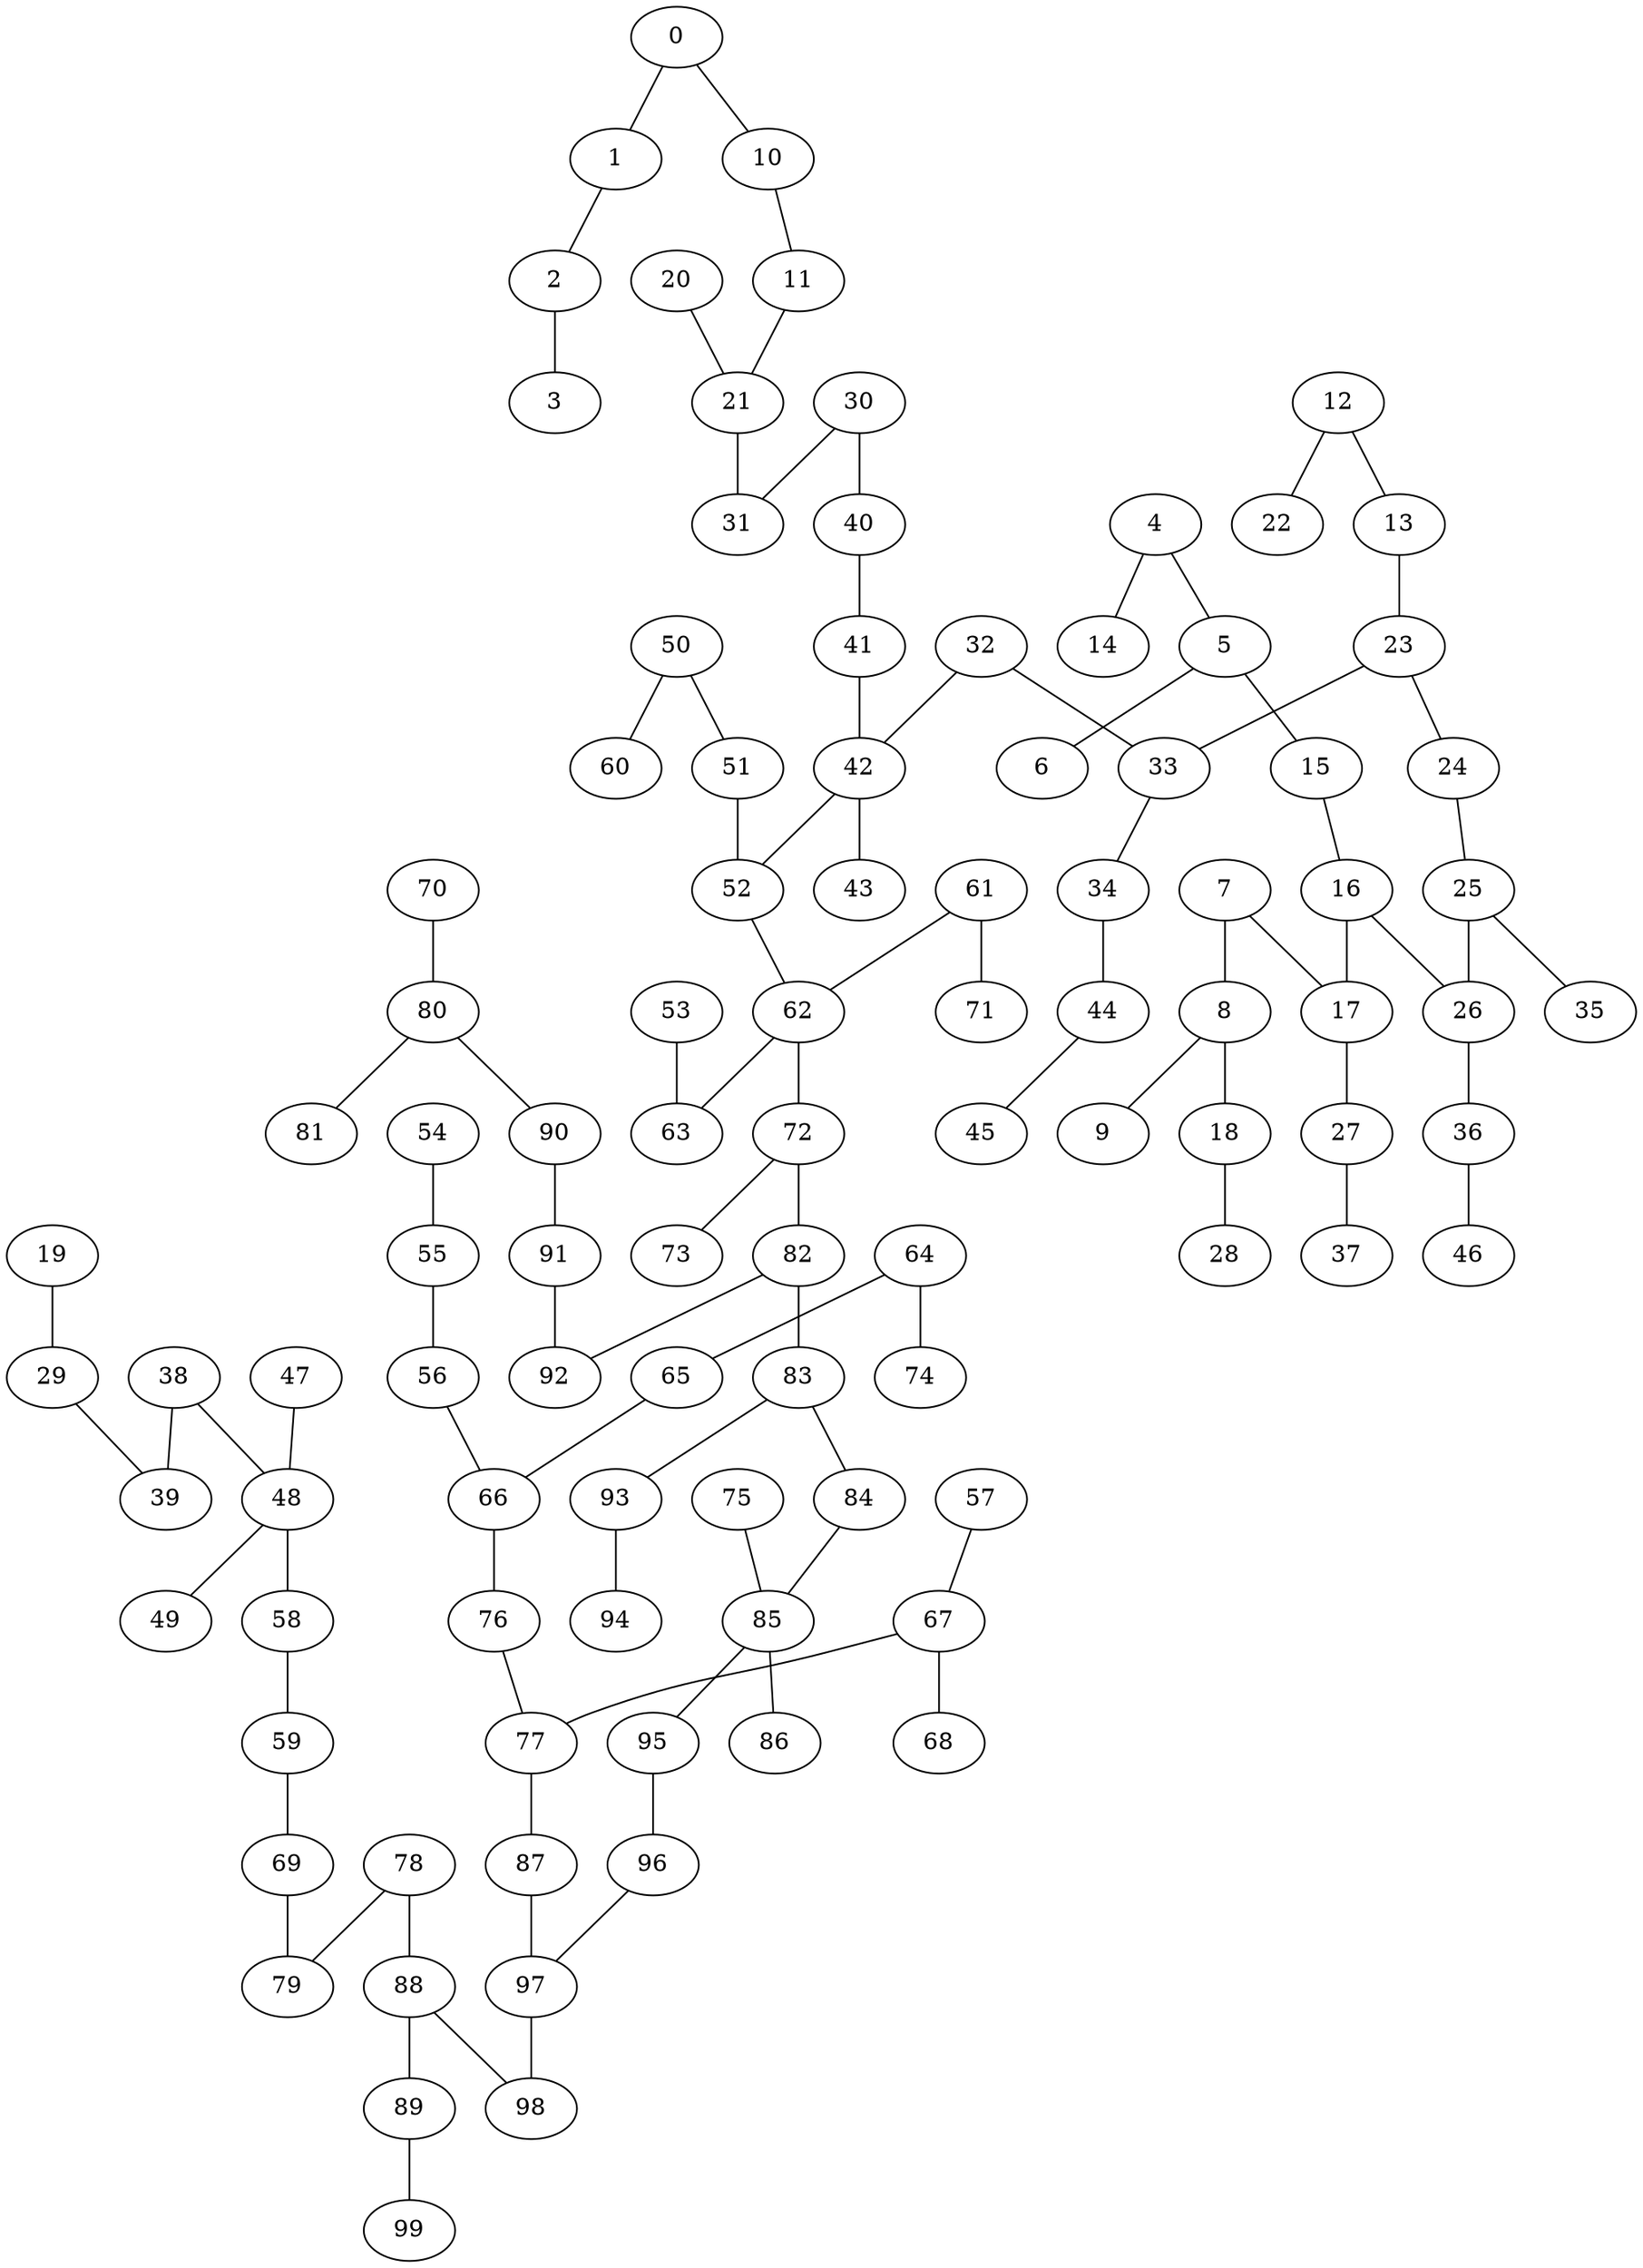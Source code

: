 graph { 
	0--1
	75--85
	27--37
	33--34
	13--23
	19--29
	80--81
	24--25
	23--33
	47--48
	10--11
	18--28
	61--62
	95--96
	70--80
	93--94
	30--40
	85--95
	1--2
	12--22
	87--97
	41--42
	4--14
	62--72
	40--41
	85--86
	20--21
	15--16
	11--21
	32--33
	67--77
	26--36
	83--93
	55--56
	38--39
	65--66
	89--99
	80--90
	21--31
	16--17
	91--92
	25--26
	32--42
	84--85
	5--6
	38--48
	7--8
	44--45
	66--76
	97--98
	16--26
	76--77
	54--55
	62--63
	23--24
	5--15
	83--84
	56--66
	12--13
	77--87
	96--97
	2--3
	53--63
	57--67
	4--5
	82--92
	34--44
	88--98
	51--52
	48--49
	17--27
	25--35
	90--91
	52--62
	58--59
	30--31
	64--74
	0--10
	64--65
	50--60
	7--17
	78--79
	36--46
	72--73
	69--79
	78--88
	42--52
	61--71
	8--9
	48--58
	8--18
	29--39
	82--83
	72--82
	50--51
	59--69
	67--68
	42--43
	88--89
	0
	1
	2
	3
	4
	5
	6
	7
	8
	9
	10
	11
	12
	13
	14
	15
	16
	17
	18
	19
	20
	21
	22
	23
	24
	25
	26
	27
	28
	29
	30
	31
	32
	33
	34
	35
	36
	37
	38
	39
	40
	41
	42
	43
	44
	45
	46
	47
	48
	49
	50
	51
	52
	53
	54
	55
	56
	57
	58
	59
	60
	61
	62
	63
	64
	65
	66
	67
	68
	69
	70
	71
	72
	73
	74
	75
	76
	77
	78
	79
	80
	81
	82
	83
	84
	85
	86
	87
	88
	89
	90
	91
	92
	93
	94
	95
	96
	97
	98
	99
} 